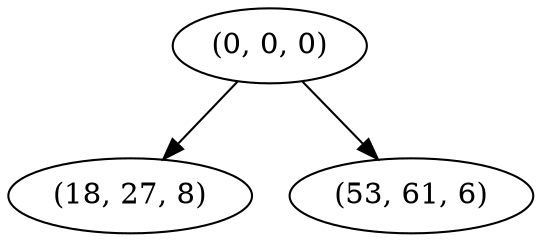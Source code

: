 digraph tree {
    "(0, 0, 0)";
    "(18, 27, 8)";
    "(53, 61, 6)";
    "(0, 0, 0)" -> "(18, 27, 8)";
    "(0, 0, 0)" -> "(53, 61, 6)";
}
